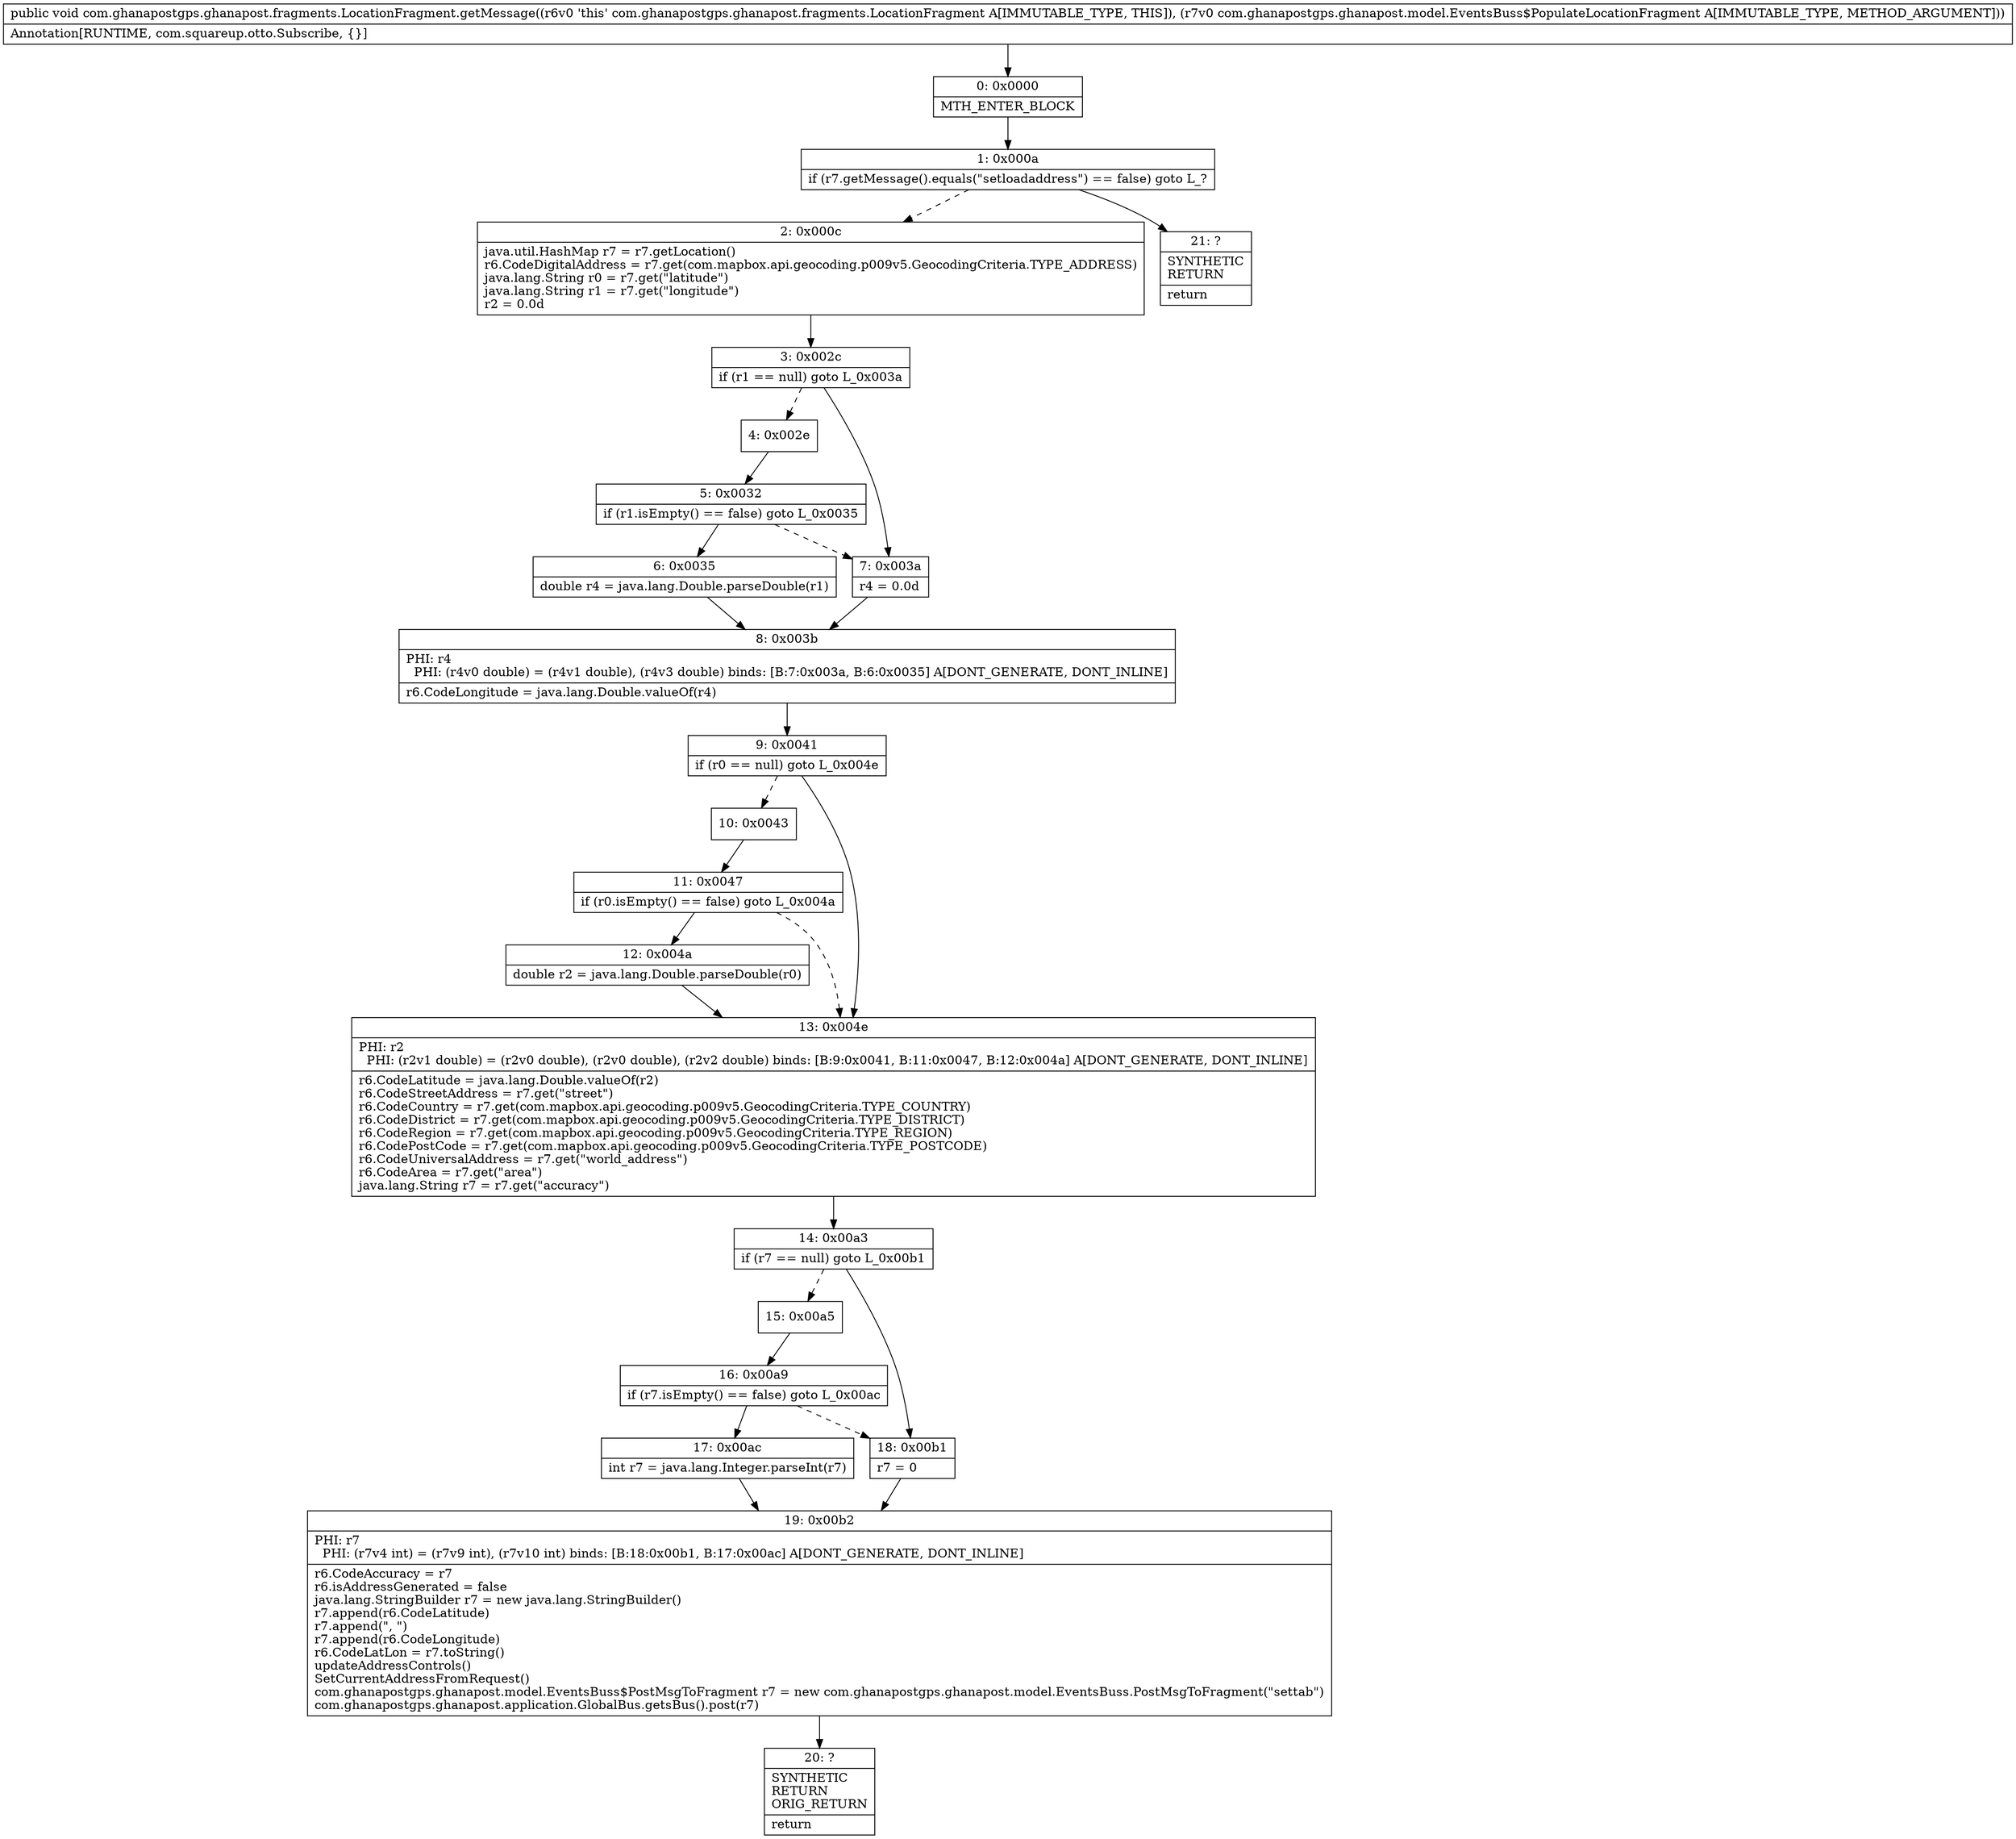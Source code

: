 digraph "CFG forcom.ghanapostgps.ghanapost.fragments.LocationFragment.getMessage(Lcom\/ghanapostgps\/ghanapost\/model\/EventsBuss$PopulateLocationFragment;)V" {
Node_0 [shape=record,label="{0\:\ 0x0000|MTH_ENTER_BLOCK\l}"];
Node_1 [shape=record,label="{1\:\ 0x000a|if (r7.getMessage().equals(\"setloadaddress\") == false) goto L_?\l}"];
Node_2 [shape=record,label="{2\:\ 0x000c|java.util.HashMap r7 = r7.getLocation()\lr6.CodeDigitalAddress = r7.get(com.mapbox.api.geocoding.p009v5.GeocodingCriteria.TYPE_ADDRESS)\ljava.lang.String r0 = r7.get(\"latitude\")\ljava.lang.String r1 = r7.get(\"longitude\")\lr2 = 0.0d\l}"];
Node_3 [shape=record,label="{3\:\ 0x002c|if (r1 == null) goto L_0x003a\l}"];
Node_4 [shape=record,label="{4\:\ 0x002e}"];
Node_5 [shape=record,label="{5\:\ 0x0032|if (r1.isEmpty() == false) goto L_0x0035\l}"];
Node_6 [shape=record,label="{6\:\ 0x0035|double r4 = java.lang.Double.parseDouble(r1)\l}"];
Node_7 [shape=record,label="{7\:\ 0x003a|r4 = 0.0d\l}"];
Node_8 [shape=record,label="{8\:\ 0x003b|PHI: r4 \l  PHI: (r4v0 double) = (r4v1 double), (r4v3 double) binds: [B:7:0x003a, B:6:0x0035] A[DONT_GENERATE, DONT_INLINE]\l|r6.CodeLongitude = java.lang.Double.valueOf(r4)\l}"];
Node_9 [shape=record,label="{9\:\ 0x0041|if (r0 == null) goto L_0x004e\l}"];
Node_10 [shape=record,label="{10\:\ 0x0043}"];
Node_11 [shape=record,label="{11\:\ 0x0047|if (r0.isEmpty() == false) goto L_0x004a\l}"];
Node_12 [shape=record,label="{12\:\ 0x004a|double r2 = java.lang.Double.parseDouble(r0)\l}"];
Node_13 [shape=record,label="{13\:\ 0x004e|PHI: r2 \l  PHI: (r2v1 double) = (r2v0 double), (r2v0 double), (r2v2 double) binds: [B:9:0x0041, B:11:0x0047, B:12:0x004a] A[DONT_GENERATE, DONT_INLINE]\l|r6.CodeLatitude = java.lang.Double.valueOf(r2)\lr6.CodeStreetAddress = r7.get(\"street\")\lr6.CodeCountry = r7.get(com.mapbox.api.geocoding.p009v5.GeocodingCriteria.TYPE_COUNTRY)\lr6.CodeDistrict = r7.get(com.mapbox.api.geocoding.p009v5.GeocodingCriteria.TYPE_DISTRICT)\lr6.CodeRegion = r7.get(com.mapbox.api.geocoding.p009v5.GeocodingCriteria.TYPE_REGION)\lr6.CodePostCode = r7.get(com.mapbox.api.geocoding.p009v5.GeocodingCriteria.TYPE_POSTCODE)\lr6.CodeUniversalAddress = r7.get(\"world_address\")\lr6.CodeArea = r7.get(\"area\")\ljava.lang.String r7 = r7.get(\"accuracy\")\l}"];
Node_14 [shape=record,label="{14\:\ 0x00a3|if (r7 == null) goto L_0x00b1\l}"];
Node_15 [shape=record,label="{15\:\ 0x00a5}"];
Node_16 [shape=record,label="{16\:\ 0x00a9|if (r7.isEmpty() == false) goto L_0x00ac\l}"];
Node_17 [shape=record,label="{17\:\ 0x00ac|int r7 = java.lang.Integer.parseInt(r7)\l}"];
Node_18 [shape=record,label="{18\:\ 0x00b1|r7 = 0\l}"];
Node_19 [shape=record,label="{19\:\ 0x00b2|PHI: r7 \l  PHI: (r7v4 int) = (r7v9 int), (r7v10 int) binds: [B:18:0x00b1, B:17:0x00ac] A[DONT_GENERATE, DONT_INLINE]\l|r6.CodeAccuracy = r7\lr6.isAddressGenerated = false\ljava.lang.StringBuilder r7 = new java.lang.StringBuilder()\lr7.append(r6.CodeLatitude)\lr7.append(\", \")\lr7.append(r6.CodeLongitude)\lr6.CodeLatLon = r7.toString()\lupdateAddressControls()\lSetCurrentAddressFromRequest()\lcom.ghanapostgps.ghanapost.model.EventsBuss$PostMsgToFragment r7 = new com.ghanapostgps.ghanapost.model.EventsBuss.PostMsgToFragment(\"settab\")\lcom.ghanapostgps.ghanapost.application.GlobalBus.getsBus().post(r7)\l}"];
Node_20 [shape=record,label="{20\:\ ?|SYNTHETIC\lRETURN\lORIG_RETURN\l|return\l}"];
Node_21 [shape=record,label="{21\:\ ?|SYNTHETIC\lRETURN\l|return\l}"];
MethodNode[shape=record,label="{public void com.ghanapostgps.ghanapost.fragments.LocationFragment.getMessage((r6v0 'this' com.ghanapostgps.ghanapost.fragments.LocationFragment A[IMMUTABLE_TYPE, THIS]), (r7v0 com.ghanapostgps.ghanapost.model.EventsBuss$PopulateLocationFragment A[IMMUTABLE_TYPE, METHOD_ARGUMENT]))  | Annotation[RUNTIME, com.squareup.otto.Subscribe, \{\}]\l}"];
MethodNode -> Node_0;
Node_0 -> Node_1;
Node_1 -> Node_2[style=dashed];
Node_1 -> Node_21;
Node_2 -> Node_3;
Node_3 -> Node_4[style=dashed];
Node_3 -> Node_7;
Node_4 -> Node_5;
Node_5 -> Node_6;
Node_5 -> Node_7[style=dashed];
Node_6 -> Node_8;
Node_7 -> Node_8;
Node_8 -> Node_9;
Node_9 -> Node_10[style=dashed];
Node_9 -> Node_13;
Node_10 -> Node_11;
Node_11 -> Node_12;
Node_11 -> Node_13[style=dashed];
Node_12 -> Node_13;
Node_13 -> Node_14;
Node_14 -> Node_15[style=dashed];
Node_14 -> Node_18;
Node_15 -> Node_16;
Node_16 -> Node_17;
Node_16 -> Node_18[style=dashed];
Node_17 -> Node_19;
Node_18 -> Node_19;
Node_19 -> Node_20;
}

